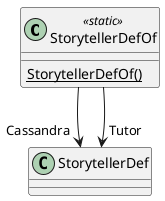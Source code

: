 @startuml
class StorytellerDefOf <<static>> {
    {static} StorytellerDefOf()
}
StorytellerDefOf --> "Cassandra" StorytellerDef
StorytellerDefOf --> "Tutor" StorytellerDef
@enduml
